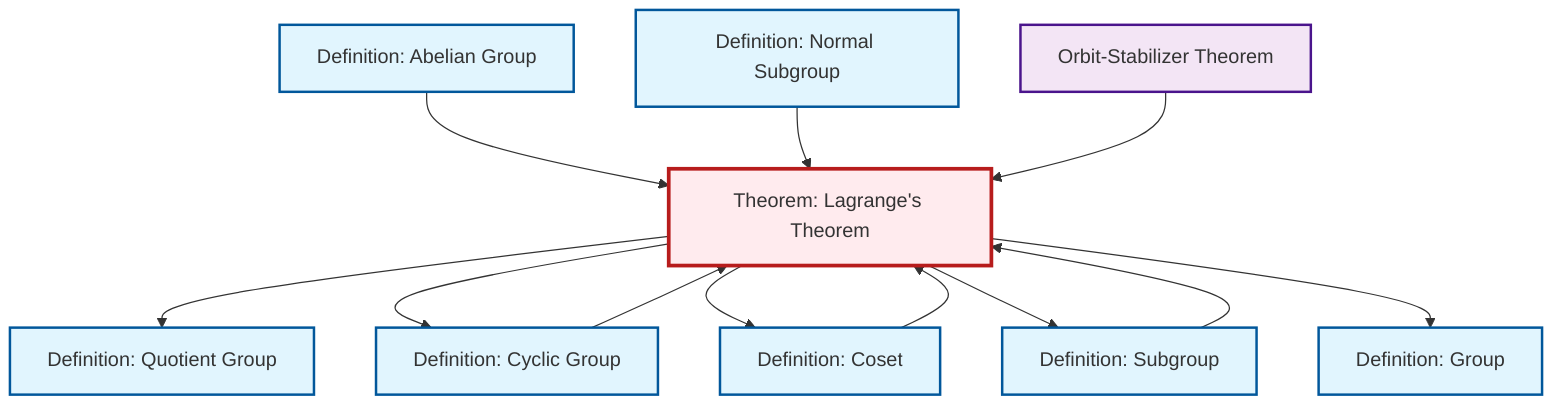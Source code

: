 graph TD
    classDef definition fill:#e1f5fe,stroke:#01579b,stroke-width:2px
    classDef theorem fill:#f3e5f5,stroke:#4a148c,stroke-width:2px
    classDef axiom fill:#fff3e0,stroke:#e65100,stroke-width:2px
    classDef example fill:#e8f5e9,stroke:#1b5e20,stroke-width:2px
    classDef current fill:#ffebee,stroke:#b71c1c,stroke-width:3px
    def-normal-subgroup["Definition: Normal Subgroup"]:::definition
    thm-orbit-stabilizer["Orbit-Stabilizer Theorem"]:::theorem
    def-coset["Definition: Coset"]:::definition
    thm-lagrange["Theorem: Lagrange's Theorem"]:::theorem
    def-quotient-group["Definition: Quotient Group"]:::definition
    def-cyclic-group["Definition: Cyclic Group"]:::definition
    def-subgroup["Definition: Subgroup"]:::definition
    def-group["Definition: Group"]:::definition
    def-abelian-group["Definition: Abelian Group"]:::definition
    thm-lagrange --> def-quotient-group
    thm-lagrange --> def-cyclic-group
    def-coset --> thm-lagrange
    def-abelian-group --> thm-lagrange
    def-cyclic-group --> thm-lagrange
    thm-lagrange --> def-coset
    thm-lagrange --> def-subgroup
    def-normal-subgroup --> thm-lagrange
    thm-lagrange --> def-group
    thm-orbit-stabilizer --> thm-lagrange
    def-subgroup --> thm-lagrange
    class thm-lagrange current